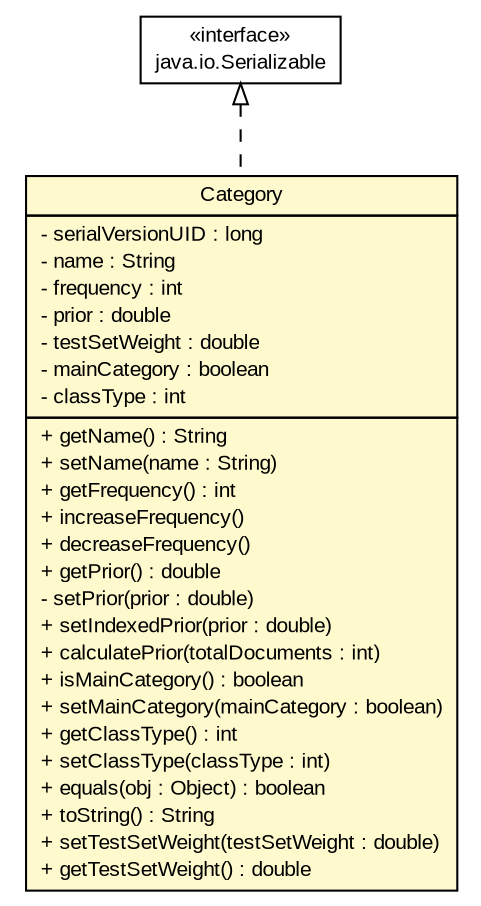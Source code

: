 #!/usr/local/bin/dot
#
# Class diagram 
# Generated by UMLGraph version 5.2 (http://www.umlgraph.org/)
#

digraph G {
	edge [fontname="arial",fontsize=10,labelfontname="arial",labelfontsize=10];
	node [fontname="arial",fontsize=10,shape=plaintext];
	nodesep=0.25;
	ranksep=0.5;
	// tud.iir.classification.Category
	c10164 [label=<<table title="tud.iir.classification.Category" border="0" cellborder="1" cellspacing="0" cellpadding="2" port="p" bgcolor="lemonChiffon" href="./Category.html">
		<tr><td><table border="0" cellspacing="0" cellpadding="1">
<tr><td align="center" balign="center"> Category </td></tr>
		</table></td></tr>
		<tr><td><table border="0" cellspacing="0" cellpadding="1">
<tr><td align="left" balign="left"> - serialVersionUID : long </td></tr>
<tr><td align="left" balign="left"> - name : String </td></tr>
<tr><td align="left" balign="left"> - frequency : int </td></tr>
<tr><td align="left" balign="left"> - prior : double </td></tr>
<tr><td align="left" balign="left"> - testSetWeight : double </td></tr>
<tr><td align="left" balign="left"> - mainCategory : boolean </td></tr>
<tr><td align="left" balign="left"> - classType : int </td></tr>
		</table></td></tr>
		<tr><td><table border="0" cellspacing="0" cellpadding="1">
<tr><td align="left" balign="left"> + getName() : String </td></tr>
<tr><td align="left" balign="left"> + setName(name : String) </td></tr>
<tr><td align="left" balign="left"> + getFrequency() : int </td></tr>
<tr><td align="left" balign="left"> + increaseFrequency() </td></tr>
<tr><td align="left" balign="left"> + decreaseFrequency() </td></tr>
<tr><td align="left" balign="left"> + getPrior() : double </td></tr>
<tr><td align="left" balign="left"> - setPrior(prior : double) </td></tr>
<tr><td align="left" balign="left"> + setIndexedPrior(prior : double) </td></tr>
<tr><td align="left" balign="left"> + calculatePrior(totalDocuments : int) </td></tr>
<tr><td align="left" balign="left"> + isMainCategory() : boolean </td></tr>
<tr><td align="left" balign="left"> + setMainCategory(mainCategory : boolean) </td></tr>
<tr><td align="left" balign="left"> + getClassType() : int </td></tr>
<tr><td align="left" balign="left"> + setClassType(classType : int) </td></tr>
<tr><td align="left" balign="left"> + equals(obj : Object) : boolean </td></tr>
<tr><td align="left" balign="left"> + toString() : String </td></tr>
<tr><td align="left" balign="left"> + setTestSetWeight(testSetWeight : double) </td></tr>
<tr><td align="left" balign="left"> + getTestSetWeight() : double </td></tr>
		</table></td></tr>
		</table>>, fontname="arial", fontcolor="black", fontsize=10.0];
	//tud.iir.classification.Category implements java.io.Serializable
	c10379:p -> c10164:p [dir=back,arrowtail=empty,style=dashed];
	// java.io.Serializable
	c10379 [label=<<table title="java.io.Serializable" border="0" cellborder="1" cellspacing="0" cellpadding="2" port="p" href="http://java.sun.com/j2se/1.4.2/docs/api/java/io/Serializable.html">
		<tr><td><table border="0" cellspacing="0" cellpadding="1">
<tr><td align="center" balign="center"> &#171;interface&#187; </td></tr>
<tr><td align="center" balign="center"> java.io.Serializable </td></tr>
		</table></td></tr>
		</table>>, fontname="arial", fontcolor="black", fontsize=10.0];
}

